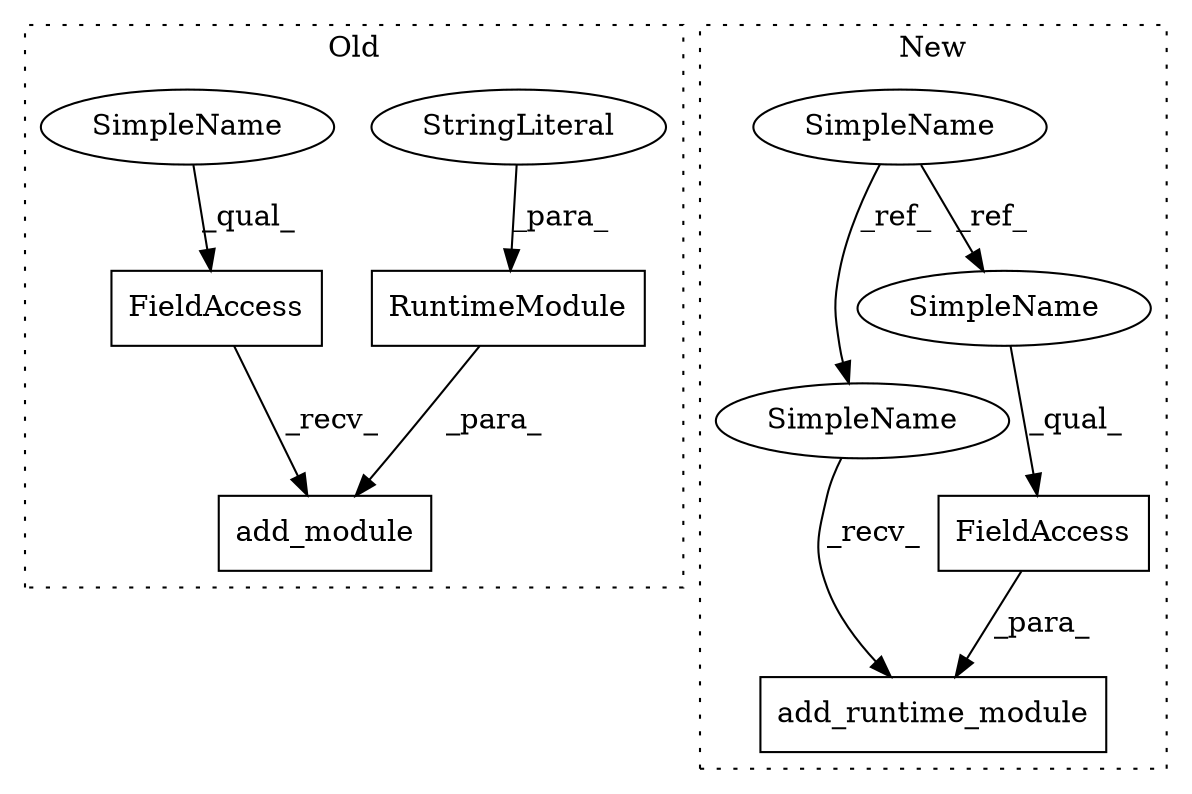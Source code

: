digraph G {
subgraph cluster0 {
1 [label="RuntimeModule" a="32" s="1014,1039" l="14,1" shape="box"];
4 [label="add_module" a="32" s="1003,1040" l="11,1" shape="box"];
5 [label="FieldAccess" a="22" s="986" l="16" shape="box"];
7 [label="StringLiteral" a="45" s="1028" l="11" shape="ellipse"];
10 [label="SimpleName" a="42" s="986" l="3" shape="ellipse"];
label = "Old";
style="dotted";
}
subgraph cluster1 {
2 [label="add_runtime_module" a="32" s="928,962" l="19,1" shape="box"];
3 [label="FieldAccess" a="22" s="947" l="15" shape="box"];
6 [label="SimpleName" a="42" s="159" l="3" shape="ellipse"];
8 [label="SimpleName" a="42" s="924" l="3" shape="ellipse"];
9 [label="SimpleName" a="42" s="947" l="3" shape="ellipse"];
label = "New";
style="dotted";
}
1 -> 4 [label="_para_"];
3 -> 2 [label="_para_"];
5 -> 4 [label="_recv_"];
6 -> 9 [label="_ref_"];
6 -> 8 [label="_ref_"];
7 -> 1 [label="_para_"];
8 -> 2 [label="_recv_"];
9 -> 3 [label="_qual_"];
10 -> 5 [label="_qual_"];
}
